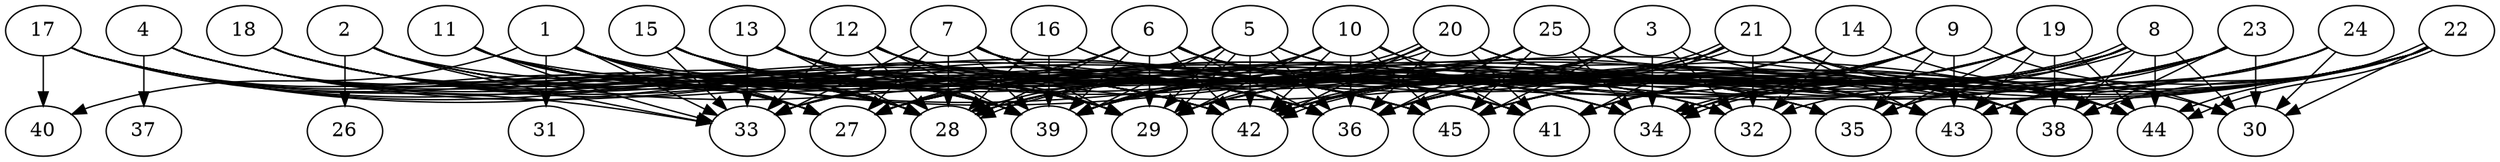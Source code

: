 // DAG automatically generated by daggen at Thu Oct  3 14:07:24 2019
// ./daggen --dot -n 45 --ccr 0.4 --fat 0.9 --regular 0.7 --density 0.9 --mindata 5242880 --maxdata 52428800 
digraph G {
  1 [size="114449920", alpha="0.01", expect_size="45779968"] 
  1 -> 27 [size ="45779968"]
  1 -> 28 [size ="45779968"]
  1 -> 29 [size ="45779968"]
  1 -> 31 [size ="45779968"]
  1 -> 33 [size ="45779968"]
  1 -> 36 [size ="45779968"]
  1 -> 38 [size ="45779968"]
  1 -> 39 [size ="45779968"]
  1 -> 40 [size ="45779968"]
  1 -> 41 [size ="45779968"]
  1 -> 42 [size ="45779968"]
  1 -> 43 [size ="45779968"]
  1 -> 44 [size ="45779968"]
  1 -> 45 [size ="45779968"]
  2 [size="22750720", alpha="0.08", expect_size="9100288"] 
  2 -> 26 [size ="9100288"]
  2 -> 29 [size ="9100288"]
  2 -> 33 [size ="9100288"]
  2 -> 34 [size ="9100288"]
  2 -> 39 [size ="9100288"]
  2 -> 42 [size ="9100288"]
  2 -> 43 [size ="9100288"]
  3 [size="120652800", alpha="0.10", expect_size="48261120"] 
  3 -> 27 [size ="48261120"]
  3 -> 32 [size ="48261120"]
  3 -> 34 [size ="48261120"]
  3 -> 36 [size ="48261120"]
  3 -> 39 [size ="48261120"]
  3 -> 42 [size ="48261120"]
  3 -> 44 [size ="48261120"]
  3 -> 45 [size ="48261120"]
  4 [size="113904640", alpha="0.02", expect_size="45561856"] 
  4 -> 27 [size ="45561856"]
  4 -> 28 [size ="45561856"]
  4 -> 29 [size ="45561856"]
  4 -> 37 [size ="45561856"]
  4 -> 39 [size ="45561856"]
  4 -> 42 [size ="45561856"]
  4 -> 45 [size ="45561856"]
  5 [size="102696960", alpha="0.19", expect_size="41078784"] 
  5 -> 27 [size ="41078784"]
  5 -> 29 [size ="41078784"]
  5 -> 29 [size ="41078784"]
  5 -> 35 [size ="41078784"]
  5 -> 36 [size ="41078784"]
  5 -> 39 [size ="41078784"]
  5 -> 42 [size ="41078784"]
  5 -> 43 [size ="41078784"]
  6 [size="103436800", alpha="0.06", expect_size="41374720"] 
  6 -> 27 [size ="41374720"]
  6 -> 28 [size ="41374720"]
  6 -> 29 [size ="41374720"]
  6 -> 32 [size ="41374720"]
  6 -> 33 [size ="41374720"]
  6 -> 35 [size ="41374720"]
  6 -> 36 [size ="41374720"]
  6 -> 39 [size ="41374720"]
  6 -> 41 [size ="41374720"]
  6 -> 42 [size ="41374720"]
  6 -> 44 [size ="41374720"]
  7 [size="33223680", alpha="0.18", expect_size="13289472"] 
  7 -> 27 [size ="13289472"]
  7 -> 28 [size ="13289472"]
  7 -> 29 [size ="13289472"]
  7 -> 32 [size ="13289472"]
  7 -> 33 [size ="13289472"]
  7 -> 34 [size ="13289472"]
  7 -> 35 [size ="13289472"]
  7 -> 39 [size ="13289472"]
  7 -> 41 [size ="13289472"]
  7 -> 45 [size ="13289472"]
  8 [size="99804160", alpha="0.19", expect_size="39921664"] 
  8 -> 27 [size ="39921664"]
  8 -> 28 [size ="39921664"]
  8 -> 29 [size ="39921664"]
  8 -> 30 [size ="39921664"]
  8 -> 34 [size ="39921664"]
  8 -> 34 [size ="39921664"]
  8 -> 35 [size ="39921664"]
  8 -> 38 [size ="39921664"]
  8 -> 41 [size ="39921664"]
  8 -> 42 [size ="39921664"]
  8 -> 44 [size ="39921664"]
  8 -> 45 [size ="39921664"]
  9 [size="75402240", alpha="0.07", expect_size="30160896"] 
  9 -> 27 [size ="30160896"]
  9 -> 29 [size ="30160896"]
  9 -> 30 [size ="30160896"]
  9 -> 34 [size ="30160896"]
  9 -> 35 [size ="30160896"]
  9 -> 36 [size ="30160896"]
  9 -> 41 [size ="30160896"]
  9 -> 42 [size ="30160896"]
  9 -> 43 [size ="30160896"]
  10 [size="39759360", alpha="0.12", expect_size="15903744"] 
  10 -> 29 [size ="15903744"]
  10 -> 33 [size ="15903744"]
  10 -> 36 [size ="15903744"]
  10 -> 39 [size ="15903744"]
  10 -> 41 [size ="15903744"]
  10 -> 42 [size ="15903744"]
  10 -> 43 [size ="15903744"]
  10 -> 45 [size ="15903744"]
  11 [size="74206720", alpha="0.12", expect_size="29682688"] 
  11 -> 27 [size ="29682688"]
  11 -> 28 [size ="29682688"]
  11 -> 33 [size ="29682688"]
  11 -> 36 [size ="29682688"]
  11 -> 38 [size ="29682688"]
  11 -> 39 [size ="29682688"]
  11 -> 42 [size ="29682688"]
  11 -> 45 [size ="29682688"]
  12 [size="78110720", alpha="0.11", expect_size="31244288"] 
  12 -> 28 [size ="31244288"]
  12 -> 29 [size ="31244288"]
  12 -> 33 [size ="31244288"]
  12 -> 36 [size ="31244288"]
  12 -> 39 [size ="31244288"]
  12 -> 41 [size ="31244288"]
  12 -> 44 [size ="31244288"]
  13 [size="126494720", alpha="0.19", expect_size="50597888"] 
  13 -> 28 [size ="50597888"]
  13 -> 29 [size ="50597888"]
  13 -> 32 [size ="50597888"]
  13 -> 33 [size ="50597888"]
  13 -> 35 [size ="50597888"]
  13 -> 36 [size ="50597888"]
  13 -> 39 [size ="50597888"]
  14 [size="65423360", alpha="0.18", expect_size="26169344"] 
  14 -> 32 [size ="26169344"]
  14 -> 36 [size ="26169344"]
  14 -> 39 [size ="26169344"]
  14 -> 42 [size ="26169344"]
  14 -> 44 [size ="26169344"]
  15 [size="78453760", alpha="0.01", expect_size="31381504"] 
  15 -> 28 [size ="31381504"]
  15 -> 33 [size ="31381504"]
  15 -> 34 [size ="31381504"]
  15 -> 36 [size ="31381504"]
  15 -> 39 [size ="31381504"]
  15 -> 41 [size ="31381504"]
  15 -> 42 [size ="31381504"]
  16 [size="72435200", alpha="0.00", expect_size="28974080"] 
  16 -> 28 [size ="28974080"]
  16 -> 34 [size ="28974080"]
  16 -> 39 [size ="28974080"]
  16 -> 41 [size ="28974080"]
  17 [size="108377600", alpha="0.11", expect_size="43351040"] 
  17 -> 27 [size ="43351040"]
  17 -> 28 [size ="43351040"]
  17 -> 33 [size ="43351040"]
  17 -> 36 [size ="43351040"]
  17 -> 39 [size ="43351040"]
  17 -> 40 [size ="43351040"]
  17 -> 42 [size ="43351040"]
  17 -> 45 [size ="43351040"]
  18 [size="97026560", alpha="0.05", expect_size="38810624"] 
  18 -> 27 [size ="38810624"]
  18 -> 28 [size ="38810624"]
  18 -> 29 [size ="38810624"]
  18 -> 36 [size ="38810624"]
  18 -> 39 [size ="38810624"]
  18 -> 42 [size ="38810624"]
  18 -> 45 [size ="38810624"]
  19 [size="89423360", alpha="0.10", expect_size="35769344"] 
  19 -> 27 [size ="35769344"]
  19 -> 28 [size ="35769344"]
  19 -> 35 [size ="35769344"]
  19 -> 36 [size ="35769344"]
  19 -> 38 [size ="35769344"]
  19 -> 41 [size ="35769344"]
  19 -> 42 [size ="35769344"]
  19 -> 43 [size ="35769344"]
  19 -> 44 [size ="35769344"]
  19 -> 45 [size ="35769344"]
  20 [size="130616320", alpha="0.18", expect_size="52246528"] 
  20 -> 28 [size ="52246528"]
  20 -> 28 [size ="52246528"]
  20 -> 29 [size ="52246528"]
  20 -> 36 [size ="52246528"]
  20 -> 38 [size ="52246528"]
  20 -> 39 [size ="52246528"]
  20 -> 41 [size ="52246528"]
  20 -> 42 [size ="52246528"]
  20 -> 43 [size ="52246528"]
  20 -> 44 [size ="52246528"]
  21 [size="80816640", alpha="0.02", expect_size="32326656"] 
  21 -> 29 [size ="32326656"]
  21 -> 32 [size ="32326656"]
  21 -> 33 [size ="32326656"]
  21 -> 38 [size ="32326656"]
  21 -> 39 [size ="32326656"]
  21 -> 41 [size ="32326656"]
  21 -> 42 [size ="32326656"]
  21 -> 42 [size ="32326656"]
  21 -> 43 [size ="32326656"]
  21 -> 44 [size ="32326656"]
  22 [size="34892800", alpha="0.08", expect_size="13957120"] 
  22 -> 29 [size ="13957120"]
  22 -> 30 [size ="13957120"]
  22 -> 32 [size ="13957120"]
  22 -> 36 [size ="13957120"]
  22 -> 38 [size ="13957120"]
  22 -> 41 [size ="13957120"]
  22 -> 42 [size ="13957120"]
  22 -> 43 [size ="13957120"]
  22 -> 44 [size ="13957120"]
  22 -> 44 [size ="13957120"]
  22 -> 45 [size ="13957120"]
  23 [size="101086720", alpha="0.12", expect_size="40434688"] 
  23 -> 28 [size ="40434688"]
  23 -> 30 [size ="40434688"]
  23 -> 34 [size ="40434688"]
  23 -> 35 [size ="40434688"]
  23 -> 36 [size ="40434688"]
  23 -> 38 [size ="40434688"]
  23 -> 39 [size ="40434688"]
  23 -> 43 [size ="40434688"]
  23 -> 45 [size ="40434688"]
  24 [size="94016000", alpha="0.13", expect_size="37606400"] 
  24 -> 30 [size ="37606400"]
  24 -> 36 [size ="37606400"]
  24 -> 39 [size ="37606400"]
  24 -> 43 [size ="37606400"]
  24 -> 45 [size ="37606400"]
  25 [size="82421760", alpha="0.10", expect_size="32968704"] 
  25 -> 28 [size ="32968704"]
  25 -> 30 [size ="32968704"]
  25 -> 33 [size ="32968704"]
  25 -> 34 [size ="32968704"]
  25 -> 36 [size ="32968704"]
  25 -> 38 [size ="32968704"]
  25 -> 39 [size ="32968704"]
  25 -> 45 [size ="32968704"]
  26 [size="90634240", alpha="0.02", expect_size="36253696"] 
  27 [size="92956160", alpha="0.17", expect_size="37182464"] 
  28 [size="42736640", alpha="0.07", expect_size="17094656"] 
  29 [size="73315840", alpha="0.07", expect_size="29326336"] 
  30 [size="16532480", alpha="0.12", expect_size="6612992"] 
  31 [size="120066560", alpha="0.08", expect_size="48026624"] 
  32 [size="13401600", alpha="0.14", expect_size="5360640"] 
  33 [size="60078080", alpha="0.20", expect_size="24031232"] 
  34 [size="13749760", alpha="0.14", expect_size="5499904"] 
  35 [size="93178880", alpha="0.20", expect_size="37271552"] 
  36 [size="34060800", alpha="0.16", expect_size="13624320"] 
  37 [size="44695040", alpha="0.07", expect_size="17878016"] 
  38 [size="27228160", alpha="0.13", expect_size="10891264"] 
  39 [size="68364800", alpha="0.12", expect_size="27345920"] 
  40 [size="112432640", alpha="0.11", expect_size="44973056"] 
  41 [size="68119040", alpha="0.02", expect_size="27247616"] 
  42 [size="114490880", alpha="0.16", expect_size="45796352"] 
  43 [size="80624640", alpha="0.05", expect_size="32249856"] 
  44 [size="79910400", alpha="0.07", expect_size="31964160"] 
  45 [size="46702080", alpha="0.02", expect_size="18680832"] 
}
